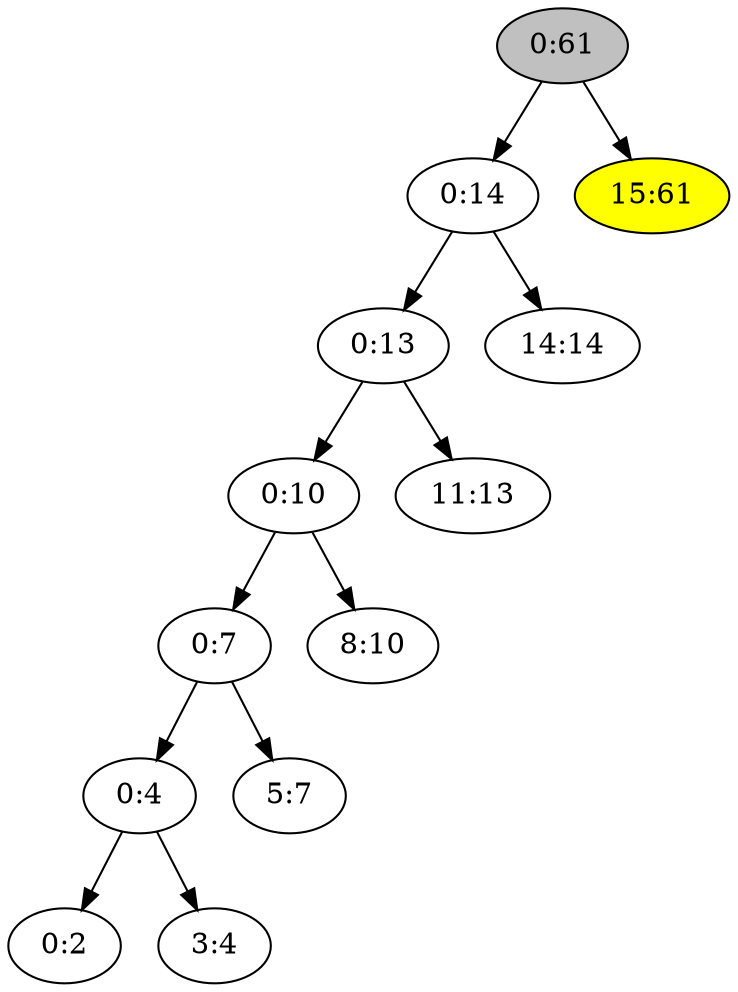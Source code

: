 digraph "big-i15:61" {

/* Nodes */

N_0_61[label="0:61"][style="filled"][fillcolor="grey"];
N_0_14[label="0:14"];
N_0_13[label="0:13"];
N_0_10[label="0:10"];
N_0_7[label="0:7"];
N_0_4[label="0:4"];
N_0_2[label="0:2"];
N_3_4[label="3:4"];
N_5_7[label="5:7"];
N_8_10[label="8:10"];
N_11_13[label="11:13"];
N_14_14[label="14:14"];
N_15_61[label="15:61"][style="filled"][fillcolor="yellow"];

/* Edges */

N_0_4 -> N_0_2;
N_0_4 -> N_3_4;
N_0_7 -> N_0_4;
N_0_7 -> N_5_7;
N_0_10 -> N_0_7;
N_0_10 -> N_8_10;
N_0_13 -> N_0_10;
N_0_13 -> N_11_13;
N_0_14 -> N_0_13;
N_0_14 -> N_14_14;
N_0_61 -> N_0_14;
N_0_61 -> N_15_61;
}
